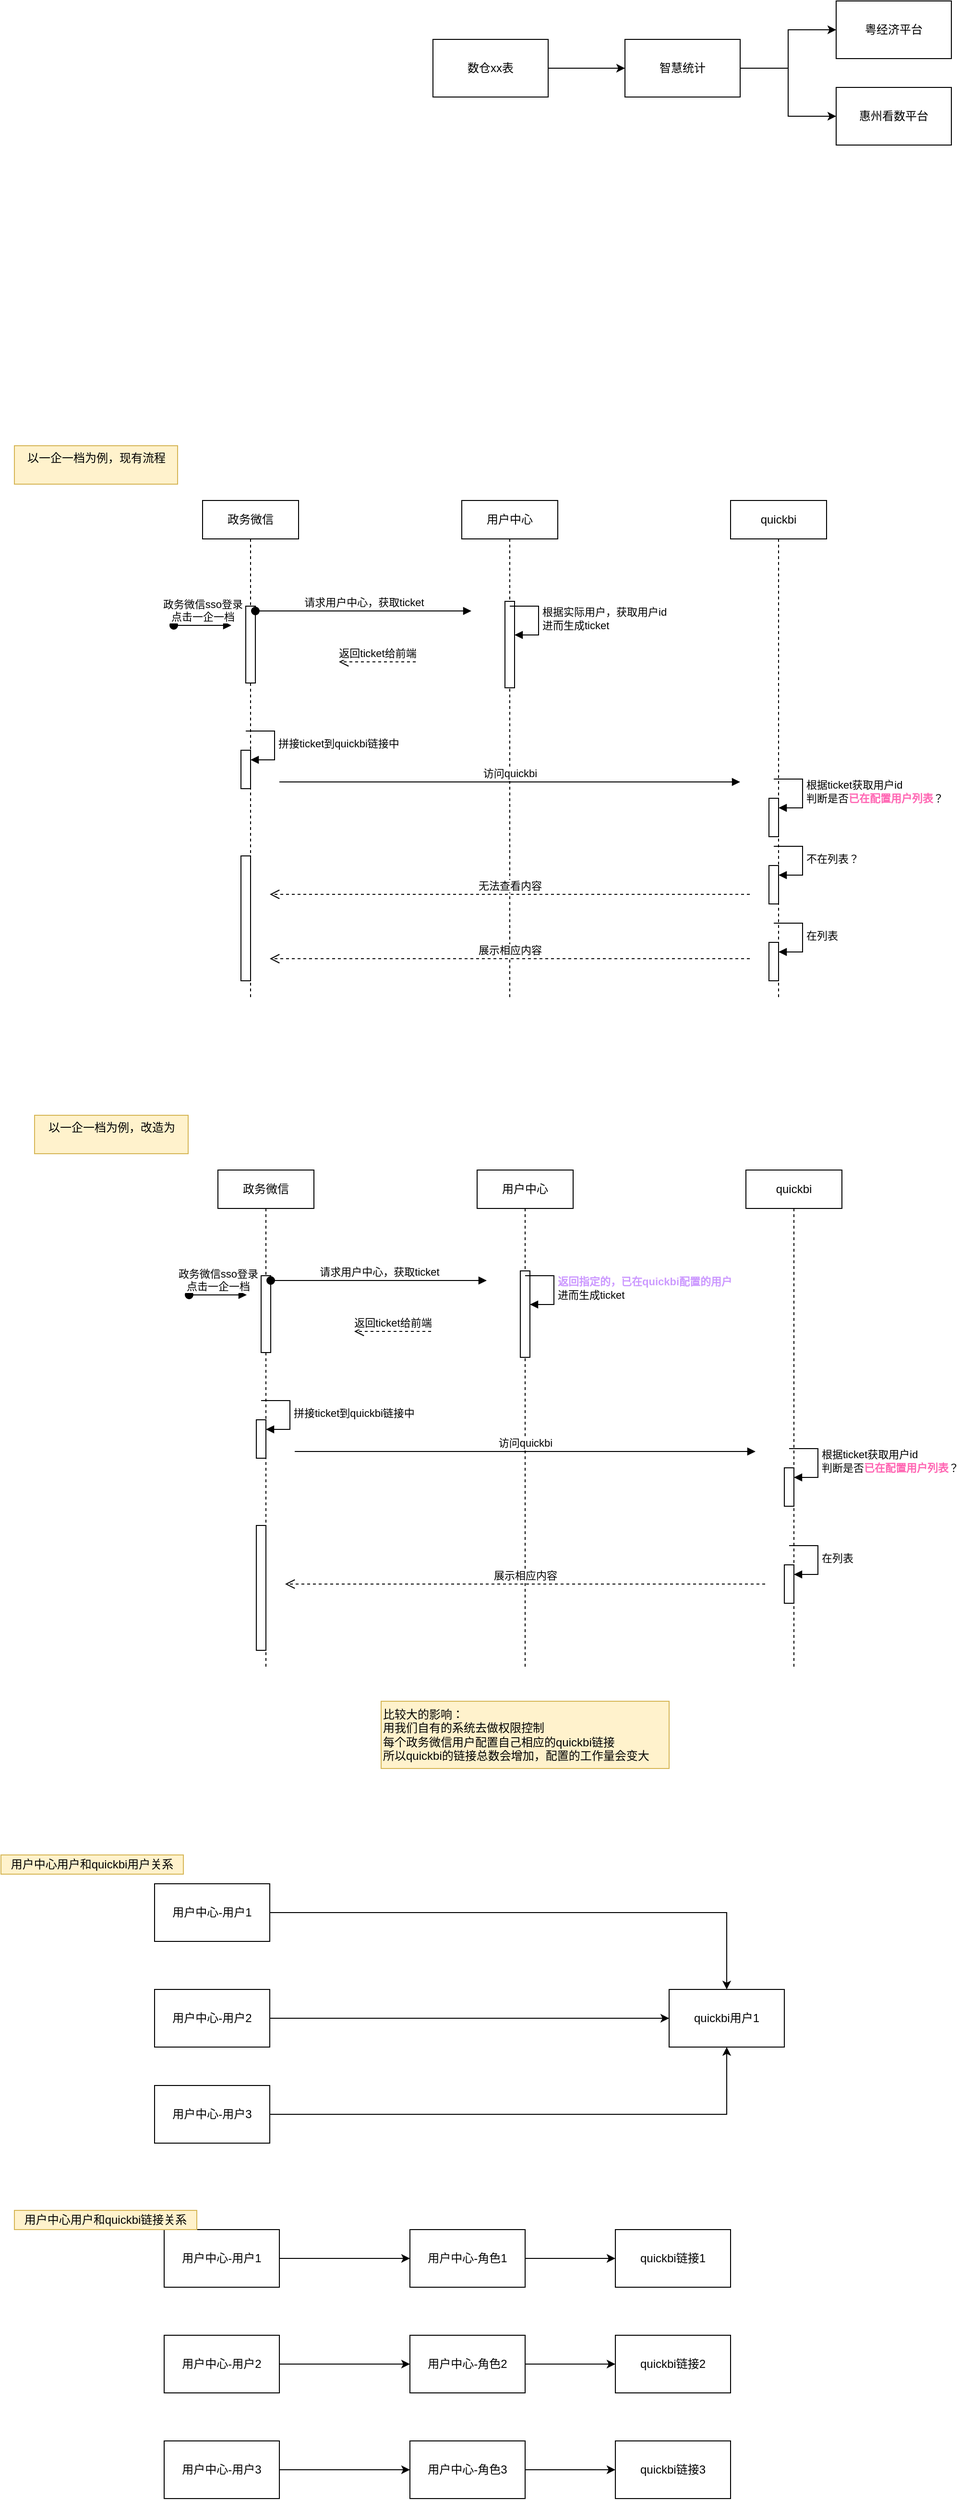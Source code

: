 <mxfile version="24.4.10" type="github">
  <diagram name="第 1 页" id="gvvmEpkAqWaoY7Daplwi">
    <mxGraphModel dx="2261" dy="746" grid="1" gridSize="10" guides="1" tooltips="1" connect="1" arrows="1" fold="1" page="1" pageScale="1" pageWidth="827" pageHeight="1169" math="0" shadow="0">
      <root>
        <mxCell id="0" />
        <mxCell id="1" parent="0" />
        <mxCell id="pmUXgFceK8fLvuXGr5E0-3" value="" style="edgeStyle=orthogonalEdgeStyle;rounded=0;orthogonalLoop=1;jettySize=auto;html=1;" parent="1" source="pmUXgFceK8fLvuXGr5E0-1" target="pmUXgFceK8fLvuXGr5E0-2" edge="1">
          <mxGeometry relative="1" as="geometry" />
        </mxCell>
        <mxCell id="pmUXgFceK8fLvuXGr5E0-1" value="数仓xx表" style="rounded=0;whiteSpace=wrap;html=1;" parent="1" vertex="1">
          <mxGeometry x="170" y="340" width="120" height="60" as="geometry" />
        </mxCell>
        <mxCell id="pmUXgFceK8fLvuXGr5E0-5" value="" style="edgeStyle=orthogonalEdgeStyle;rounded=0;orthogonalLoop=1;jettySize=auto;html=1;" parent="1" source="pmUXgFceK8fLvuXGr5E0-2" target="pmUXgFceK8fLvuXGr5E0-4" edge="1">
          <mxGeometry relative="1" as="geometry" />
        </mxCell>
        <mxCell id="pmUXgFceK8fLvuXGr5E0-7" style="edgeStyle=orthogonalEdgeStyle;rounded=0;orthogonalLoop=1;jettySize=auto;html=1;exitX=1;exitY=0.5;exitDx=0;exitDy=0;entryX=0;entryY=0.5;entryDx=0;entryDy=0;" parent="1" source="pmUXgFceK8fLvuXGr5E0-2" target="pmUXgFceK8fLvuXGr5E0-6" edge="1">
          <mxGeometry relative="1" as="geometry" />
        </mxCell>
        <mxCell id="pmUXgFceK8fLvuXGr5E0-2" value="智慧统计" style="whiteSpace=wrap;html=1;rounded=0;" parent="1" vertex="1">
          <mxGeometry x="370" y="340" width="120" height="60" as="geometry" />
        </mxCell>
        <mxCell id="pmUXgFceK8fLvuXGr5E0-4" value="粤经济平台" style="whiteSpace=wrap;html=1;rounded=0;" parent="1" vertex="1">
          <mxGeometry x="590" y="300" width="120" height="60" as="geometry" />
        </mxCell>
        <mxCell id="pmUXgFceK8fLvuXGr5E0-6" value="惠州看数平台" style="whiteSpace=wrap;html=1;rounded=0;" parent="1" vertex="1">
          <mxGeometry x="590" y="390" width="120" height="60" as="geometry" />
        </mxCell>
        <mxCell id="pmUXgFceK8fLvuXGr5E0-9" value="用户中心" style="shape=umlLifeline;perimeter=lifelinePerimeter;whiteSpace=wrap;html=1;container=1;dropTarget=0;collapsible=0;recursiveResize=0;outlineConnect=0;portConstraint=eastwest;newEdgeStyle={&quot;curved&quot;:0,&quot;rounded&quot;:0};" parent="1" vertex="1">
          <mxGeometry x="200" y="820" width="100" height="520" as="geometry" />
        </mxCell>
        <mxCell id="pmUXgFceK8fLvuXGr5E0-17" value="" style="html=1;points=[[0,0,0,0,5],[0,1,0,0,-5],[1,0,0,0,5],[1,1,0,0,-5]];perimeter=orthogonalPerimeter;outlineConnect=0;targetShapes=umlLifeline;portConstraint=eastwest;newEdgeStyle={&quot;curved&quot;:0,&quot;rounded&quot;:0};" parent="pmUXgFceK8fLvuXGr5E0-9" vertex="1">
          <mxGeometry x="45" y="105" width="10" height="90" as="geometry" />
        </mxCell>
        <mxCell id="pmUXgFceK8fLvuXGr5E0-18" value="根据实际用户，获取用户id&lt;div&gt;进而生成ticket&lt;/div&gt;" style="html=1;align=left;spacingLeft=2;endArrow=block;rounded=0;edgeStyle=orthogonalEdgeStyle;curved=0;rounded=0;" parent="pmUXgFceK8fLvuXGr5E0-9" target="pmUXgFceK8fLvuXGr5E0-17" edge="1">
          <mxGeometry relative="1" as="geometry">
            <mxPoint x="50" y="110" as="sourcePoint" />
            <Array as="points">
              <mxPoint x="80" y="140" />
            </Array>
          </mxGeometry>
        </mxCell>
        <mxCell id="pmUXgFceK8fLvuXGr5E0-10" value="quickbi" style="shape=umlLifeline;perimeter=lifelinePerimeter;whiteSpace=wrap;html=1;container=1;dropTarget=0;collapsible=0;recursiveResize=0;outlineConnect=0;portConstraint=eastwest;newEdgeStyle={&quot;curved&quot;:0,&quot;rounded&quot;:0};" parent="1" vertex="1">
          <mxGeometry x="480" y="820" width="100" height="520" as="geometry" />
        </mxCell>
        <mxCell id="pmUXgFceK8fLvuXGr5E0-27" value="" style="html=1;points=[[0,0,0,0,5],[0,1,0,0,-5],[1,0,0,0,5],[1,1,0,0,-5]];perimeter=orthogonalPerimeter;outlineConnect=0;targetShapes=umlLifeline;portConstraint=eastwest;newEdgeStyle={&quot;curved&quot;:0,&quot;rounded&quot;:0};" parent="pmUXgFceK8fLvuXGr5E0-10" vertex="1">
          <mxGeometry x="40" y="310" width="10" height="40" as="geometry" />
        </mxCell>
        <mxCell id="pmUXgFceK8fLvuXGr5E0-28" value="根据ticket获取用户id&lt;div&gt;判断是否&lt;b&gt;&lt;font color=&quot;#ff66b3&quot;&gt;已在配置用户列表&lt;/font&gt;&lt;/b&gt;？&lt;/div&gt;" style="html=1;align=left;spacingLeft=2;endArrow=block;rounded=0;edgeStyle=orthogonalEdgeStyle;curved=0;rounded=0;" parent="pmUXgFceK8fLvuXGr5E0-10" target="pmUXgFceK8fLvuXGr5E0-27" edge="1">
          <mxGeometry x="0.012" relative="1" as="geometry">
            <mxPoint x="45" y="290" as="sourcePoint" />
            <Array as="points">
              <mxPoint x="75" y="320" />
            </Array>
            <mxPoint as="offset" />
          </mxGeometry>
        </mxCell>
        <mxCell id="pmUXgFceK8fLvuXGr5E0-11" value="政务微信" style="shape=umlLifeline;perimeter=lifelinePerimeter;whiteSpace=wrap;html=1;container=1;dropTarget=0;collapsible=0;recursiveResize=0;outlineConnect=0;portConstraint=eastwest;newEdgeStyle={&quot;curved&quot;:0,&quot;rounded&quot;:0};" parent="1" vertex="1">
          <mxGeometry x="-70" y="820" width="100" height="520" as="geometry" />
        </mxCell>
        <mxCell id="pmUXgFceK8fLvuXGr5E0-13" value="" style="html=1;points=[[0,0,0,0,5],[0,1,0,0,-5],[1,0,0,0,5],[1,1,0,0,-5]];perimeter=orthogonalPerimeter;outlineConnect=0;targetShapes=umlLifeline;portConstraint=eastwest;newEdgeStyle={&quot;curved&quot;:0,&quot;rounded&quot;:0};" parent="pmUXgFceK8fLvuXGr5E0-11" vertex="1">
          <mxGeometry x="45" y="110" width="10" height="80" as="geometry" />
        </mxCell>
        <mxCell id="pmUXgFceK8fLvuXGr5E0-22" value="" style="html=1;points=[[0,0,0,0,5],[0,1,0,0,-5],[1,0,0,0,5],[1,1,0,0,-5]];perimeter=orthogonalPerimeter;outlineConnect=0;targetShapes=umlLifeline;portConstraint=eastwest;newEdgeStyle={&quot;curved&quot;:0,&quot;rounded&quot;:0};" parent="pmUXgFceK8fLvuXGr5E0-11" vertex="1">
          <mxGeometry x="40" y="260" width="10" height="40" as="geometry" />
        </mxCell>
        <mxCell id="pmUXgFceK8fLvuXGr5E0-23" value="拼接ticket到quickbi链接中" style="html=1;align=left;spacingLeft=2;endArrow=block;rounded=0;edgeStyle=orthogonalEdgeStyle;curved=0;rounded=0;" parent="pmUXgFceK8fLvuXGr5E0-11" target="pmUXgFceK8fLvuXGr5E0-22" edge="1">
          <mxGeometry relative="1" as="geometry">
            <mxPoint x="45" y="240" as="sourcePoint" />
            <Array as="points">
              <mxPoint x="75" y="270" />
            </Array>
          </mxGeometry>
        </mxCell>
        <mxCell id="pmUXgFceK8fLvuXGr5E0-12" value="以一企一档为例，现有流程&lt;div&gt;&lt;br&gt;&lt;/div&gt;" style="text;html=1;align=center;verticalAlign=middle;resizable=0;points=[];autosize=1;strokeColor=#d6b656;fillColor=#fff2cc;" parent="1" vertex="1">
          <mxGeometry x="-266" y="763" width="170" height="40" as="geometry" />
        </mxCell>
        <mxCell id="pmUXgFceK8fLvuXGr5E0-14" value="政务微信sso登录&lt;div&gt;点击一企一档&lt;/div&gt;" style="html=1;verticalAlign=bottom;startArrow=oval;startFill=1;endArrow=block;startSize=8;curved=0;rounded=0;" parent="1" edge="1">
          <mxGeometry width="60" relative="1" as="geometry">
            <mxPoint x="-100" y="950" as="sourcePoint" />
            <mxPoint x="-40" y="950" as="targetPoint" />
          </mxGeometry>
        </mxCell>
        <mxCell id="pmUXgFceK8fLvuXGr5E0-16" value="请求用户中心，获取ticket" style="html=1;verticalAlign=bottom;startArrow=oval;startFill=1;endArrow=block;startSize=8;curved=0;rounded=0;exitX=1;exitY=0;exitDx=0;exitDy=5;exitPerimeter=0;" parent="1" source="pmUXgFceK8fLvuXGr5E0-13" edge="1">
          <mxGeometry width="60" relative="1" as="geometry">
            <mxPoint x="80" y="940" as="sourcePoint" />
            <mxPoint x="210" y="935" as="targetPoint" />
          </mxGeometry>
        </mxCell>
        <mxCell id="pmUXgFceK8fLvuXGr5E0-19" value="返回ticket给前端" style="html=1;verticalAlign=bottom;endArrow=open;dashed=1;endSize=8;curved=0;rounded=0;" parent="1" edge="1">
          <mxGeometry relative="1" as="geometry">
            <mxPoint x="152" y="988" as="sourcePoint" />
            <mxPoint x="72" y="988" as="targetPoint" />
          </mxGeometry>
        </mxCell>
        <mxCell id="pmUXgFceK8fLvuXGr5E0-25" value="访问quickbi" style="html=1;verticalAlign=bottom;endArrow=block;curved=0;rounded=0;" parent="1" edge="1">
          <mxGeometry x="-0.001" width="80" relative="1" as="geometry">
            <mxPoint x="10" y="1113" as="sourcePoint" />
            <mxPoint x="490" y="1113" as="targetPoint" />
            <mxPoint as="offset" />
          </mxGeometry>
        </mxCell>
        <mxCell id="pmUXgFceK8fLvuXGr5E0-29" value="" style="html=1;points=[[0,0,0,0,5],[0,1,0,0,-5],[1,0,0,0,5],[1,1,0,0,-5]];perimeter=orthogonalPerimeter;outlineConnect=0;targetShapes=umlLifeline;portConstraint=eastwest;newEdgeStyle={&quot;curved&quot;:0,&quot;rounded&quot;:0};" parent="1" vertex="1">
          <mxGeometry x="520" y="1200" width="10" height="40" as="geometry" />
        </mxCell>
        <mxCell id="pmUXgFceK8fLvuXGr5E0-30" value="不在列表？" style="html=1;align=left;spacingLeft=2;endArrow=block;rounded=0;edgeStyle=orthogonalEdgeStyle;curved=0;rounded=0;" parent="1" target="pmUXgFceK8fLvuXGr5E0-29" edge="1">
          <mxGeometry relative="1" as="geometry">
            <mxPoint x="525" y="1180" as="sourcePoint" />
            <Array as="points">
              <mxPoint x="555" y="1210" />
            </Array>
          </mxGeometry>
        </mxCell>
        <mxCell id="pmUXgFceK8fLvuXGr5E0-31" value="无法查看内容" style="html=1;verticalAlign=bottom;endArrow=open;dashed=1;endSize=8;curved=0;rounded=0;" parent="1" edge="1">
          <mxGeometry relative="1" as="geometry">
            <mxPoint x="500" y="1230" as="sourcePoint" />
            <mxPoint y="1230" as="targetPoint" />
          </mxGeometry>
        </mxCell>
        <mxCell id="pmUXgFceK8fLvuXGr5E0-32" value="" style="html=1;points=[[0,0,0,0,5],[0,1,0,0,-5],[1,0,0,0,5],[1,1,0,0,-5]];perimeter=orthogonalPerimeter;outlineConnect=0;targetShapes=umlLifeline;portConstraint=eastwest;newEdgeStyle={&quot;curved&quot;:0,&quot;rounded&quot;:0};" parent="1" vertex="1">
          <mxGeometry x="-30" y="1190" width="10" height="130" as="geometry" />
        </mxCell>
        <mxCell id="pmUXgFceK8fLvuXGr5E0-33" value="" style="html=1;points=[[0,0,0,0,5],[0,1,0,0,-5],[1,0,0,0,5],[1,1,0,0,-5]];perimeter=orthogonalPerimeter;outlineConnect=0;targetShapes=umlLifeline;portConstraint=eastwest;newEdgeStyle={&quot;curved&quot;:0,&quot;rounded&quot;:0};" parent="1" vertex="1">
          <mxGeometry x="520" y="1280" width="10" height="40" as="geometry" />
        </mxCell>
        <mxCell id="pmUXgFceK8fLvuXGr5E0-34" value="在列表" style="html=1;align=left;spacingLeft=2;endArrow=block;rounded=0;edgeStyle=orthogonalEdgeStyle;curved=0;rounded=0;" parent="1" target="pmUXgFceK8fLvuXGr5E0-33" edge="1">
          <mxGeometry relative="1" as="geometry">
            <mxPoint x="525" y="1260" as="sourcePoint" />
            <Array as="points">
              <mxPoint x="555" y="1290" />
            </Array>
          </mxGeometry>
        </mxCell>
        <mxCell id="pmUXgFceK8fLvuXGr5E0-35" value="展示相应内容" style="html=1;verticalAlign=bottom;endArrow=open;dashed=1;endSize=8;curved=0;rounded=0;" parent="1" edge="1">
          <mxGeometry relative="1" as="geometry">
            <mxPoint x="500" y="1297" as="sourcePoint" />
            <mxPoint y="1297" as="targetPoint" />
          </mxGeometry>
        </mxCell>
        <mxCell id="pmUXgFceK8fLvuXGr5E0-36" value="用户中心" style="shape=umlLifeline;perimeter=lifelinePerimeter;whiteSpace=wrap;html=1;container=1;dropTarget=0;collapsible=0;recursiveResize=0;outlineConnect=0;portConstraint=eastwest;newEdgeStyle={&quot;curved&quot;:0,&quot;rounded&quot;:0};" parent="1" vertex="1">
          <mxGeometry x="216" y="1517" width="100" height="520" as="geometry" />
        </mxCell>
        <mxCell id="pmUXgFceK8fLvuXGr5E0-37" value="" style="html=1;points=[[0,0,0,0,5],[0,1,0,0,-5],[1,0,0,0,5],[1,1,0,0,-5]];perimeter=orthogonalPerimeter;outlineConnect=0;targetShapes=umlLifeline;portConstraint=eastwest;newEdgeStyle={&quot;curved&quot;:0,&quot;rounded&quot;:0};" parent="pmUXgFceK8fLvuXGr5E0-36" vertex="1">
          <mxGeometry x="45" y="105" width="10" height="90" as="geometry" />
        </mxCell>
        <mxCell id="pmUXgFceK8fLvuXGr5E0-38" value="&lt;div&gt;&lt;b&gt;&lt;font color=&quot;#cc99ff&quot;&gt;返回指定的，已在quickbi配置的用户&lt;/font&gt;&lt;/b&gt;&lt;/div&gt;&lt;div&gt;进而生成ticket&lt;/div&gt;" style="html=1;align=left;spacingLeft=2;endArrow=block;rounded=0;edgeStyle=orthogonalEdgeStyle;curved=0;rounded=0;" parent="pmUXgFceK8fLvuXGr5E0-36" target="pmUXgFceK8fLvuXGr5E0-37" edge="1">
          <mxGeometry x="0.012" relative="1" as="geometry">
            <mxPoint x="50" y="110" as="sourcePoint" />
            <Array as="points">
              <mxPoint x="80" y="140" />
            </Array>
            <mxPoint as="offset" />
          </mxGeometry>
        </mxCell>
        <mxCell id="pmUXgFceK8fLvuXGr5E0-39" value="quickbi" style="shape=umlLifeline;perimeter=lifelinePerimeter;whiteSpace=wrap;html=1;container=1;dropTarget=0;collapsible=0;recursiveResize=0;outlineConnect=0;portConstraint=eastwest;newEdgeStyle={&quot;curved&quot;:0,&quot;rounded&quot;:0};" parent="1" vertex="1">
          <mxGeometry x="496" y="1517" width="100" height="520" as="geometry" />
        </mxCell>
        <mxCell id="pmUXgFceK8fLvuXGr5E0-40" value="" style="html=1;points=[[0,0,0,0,5],[0,1,0,0,-5],[1,0,0,0,5],[1,1,0,0,-5]];perimeter=orthogonalPerimeter;outlineConnect=0;targetShapes=umlLifeline;portConstraint=eastwest;newEdgeStyle={&quot;curved&quot;:0,&quot;rounded&quot;:0};" parent="pmUXgFceK8fLvuXGr5E0-39" vertex="1">
          <mxGeometry x="40" y="310" width="10" height="40" as="geometry" />
        </mxCell>
        <mxCell id="pmUXgFceK8fLvuXGr5E0-41" value="根据ticket获取用户id&lt;div&gt;判断是否&lt;b&gt;&lt;font color=&quot;#ff66b3&quot;&gt;已在配置用户列表&lt;/font&gt;&lt;/b&gt;？&lt;/div&gt;" style="html=1;align=left;spacingLeft=2;endArrow=block;rounded=0;edgeStyle=orthogonalEdgeStyle;curved=0;rounded=0;" parent="pmUXgFceK8fLvuXGr5E0-39" target="pmUXgFceK8fLvuXGr5E0-40" edge="1">
          <mxGeometry x="0.012" relative="1" as="geometry">
            <mxPoint x="45" y="290" as="sourcePoint" />
            <Array as="points">
              <mxPoint x="75" y="320" />
            </Array>
            <mxPoint as="offset" />
          </mxGeometry>
        </mxCell>
        <mxCell id="pmUXgFceK8fLvuXGr5E0-42" value="政务微信" style="shape=umlLifeline;perimeter=lifelinePerimeter;whiteSpace=wrap;html=1;container=1;dropTarget=0;collapsible=0;recursiveResize=0;outlineConnect=0;portConstraint=eastwest;newEdgeStyle={&quot;curved&quot;:0,&quot;rounded&quot;:0};" parent="1" vertex="1">
          <mxGeometry x="-54" y="1517" width="100" height="520" as="geometry" />
        </mxCell>
        <mxCell id="pmUXgFceK8fLvuXGr5E0-43" value="" style="html=1;points=[[0,0,0,0,5],[0,1,0,0,-5],[1,0,0,0,5],[1,1,0,0,-5]];perimeter=orthogonalPerimeter;outlineConnect=0;targetShapes=umlLifeline;portConstraint=eastwest;newEdgeStyle={&quot;curved&quot;:0,&quot;rounded&quot;:0};" parent="pmUXgFceK8fLvuXGr5E0-42" vertex="1">
          <mxGeometry x="45" y="110" width="10" height="80" as="geometry" />
        </mxCell>
        <mxCell id="pmUXgFceK8fLvuXGr5E0-44" value="" style="html=1;points=[[0,0,0,0,5],[0,1,0,0,-5],[1,0,0,0,5],[1,1,0,0,-5]];perimeter=orthogonalPerimeter;outlineConnect=0;targetShapes=umlLifeline;portConstraint=eastwest;newEdgeStyle={&quot;curved&quot;:0,&quot;rounded&quot;:0};" parent="pmUXgFceK8fLvuXGr5E0-42" vertex="1">
          <mxGeometry x="40" y="260" width="10" height="40" as="geometry" />
        </mxCell>
        <mxCell id="pmUXgFceK8fLvuXGr5E0-45" value="拼接ticket到quickbi链接中" style="html=1;align=left;spacingLeft=2;endArrow=block;rounded=0;edgeStyle=orthogonalEdgeStyle;curved=0;rounded=0;" parent="pmUXgFceK8fLvuXGr5E0-42" target="pmUXgFceK8fLvuXGr5E0-44" edge="1">
          <mxGeometry relative="1" as="geometry">
            <mxPoint x="45" y="240" as="sourcePoint" />
            <Array as="points">
              <mxPoint x="75" y="270" />
            </Array>
          </mxGeometry>
        </mxCell>
        <mxCell id="pmUXgFceK8fLvuXGr5E0-46" value="以一企一档为例，改造为&lt;div&gt;&lt;br&gt;&lt;/div&gt;" style="text;html=1;align=center;verticalAlign=middle;resizable=0;points=[];autosize=1;strokeColor=#d6b656;fillColor=#fff2cc;" parent="1" vertex="1">
          <mxGeometry x="-245" y="1460" width="160" height="40" as="geometry" />
        </mxCell>
        <mxCell id="pmUXgFceK8fLvuXGr5E0-47" value="政务微信sso登录&lt;div&gt;点击一企一档&lt;/div&gt;" style="html=1;verticalAlign=bottom;startArrow=oval;startFill=1;endArrow=block;startSize=8;curved=0;rounded=0;" parent="1" edge="1">
          <mxGeometry width="60" relative="1" as="geometry">
            <mxPoint x="-84" y="1647" as="sourcePoint" />
            <mxPoint x="-24" y="1647" as="targetPoint" />
          </mxGeometry>
        </mxCell>
        <mxCell id="pmUXgFceK8fLvuXGr5E0-48" value="请求用户中心，获取ticket" style="html=1;verticalAlign=bottom;startArrow=oval;startFill=1;endArrow=block;startSize=8;curved=0;rounded=0;exitX=1;exitY=0;exitDx=0;exitDy=5;exitPerimeter=0;" parent="1" source="pmUXgFceK8fLvuXGr5E0-43" edge="1">
          <mxGeometry width="60" relative="1" as="geometry">
            <mxPoint x="96" y="1637" as="sourcePoint" />
            <mxPoint x="226" y="1632" as="targetPoint" />
          </mxGeometry>
        </mxCell>
        <mxCell id="pmUXgFceK8fLvuXGr5E0-49" value="返回ticket给前端" style="html=1;verticalAlign=bottom;endArrow=open;dashed=1;endSize=8;curved=0;rounded=0;" parent="1" edge="1">
          <mxGeometry relative="1" as="geometry">
            <mxPoint x="168" y="1685" as="sourcePoint" />
            <mxPoint x="88" y="1685" as="targetPoint" />
          </mxGeometry>
        </mxCell>
        <mxCell id="pmUXgFceK8fLvuXGr5E0-50" value="访问quickbi" style="html=1;verticalAlign=bottom;endArrow=block;curved=0;rounded=0;" parent="1" edge="1">
          <mxGeometry x="-0.001" width="80" relative="1" as="geometry">
            <mxPoint x="26" y="1810" as="sourcePoint" />
            <mxPoint x="506" y="1810" as="targetPoint" />
            <mxPoint as="offset" />
          </mxGeometry>
        </mxCell>
        <mxCell id="pmUXgFceK8fLvuXGr5E0-54" value="" style="html=1;points=[[0,0,0,0,5],[0,1,0,0,-5],[1,0,0,0,5],[1,1,0,0,-5]];perimeter=orthogonalPerimeter;outlineConnect=0;targetShapes=umlLifeline;portConstraint=eastwest;newEdgeStyle={&quot;curved&quot;:0,&quot;rounded&quot;:0};" parent="1" vertex="1">
          <mxGeometry x="-14" y="1887" width="10" height="130" as="geometry" />
        </mxCell>
        <mxCell id="pmUXgFceK8fLvuXGr5E0-55" value="" style="html=1;points=[[0,0,0,0,5],[0,1,0,0,-5],[1,0,0,0,5],[1,1,0,0,-5]];perimeter=orthogonalPerimeter;outlineConnect=0;targetShapes=umlLifeline;portConstraint=eastwest;newEdgeStyle={&quot;curved&quot;:0,&quot;rounded&quot;:0};" parent="1" vertex="1">
          <mxGeometry x="536" y="1928" width="10" height="40" as="geometry" />
        </mxCell>
        <mxCell id="pmUXgFceK8fLvuXGr5E0-56" value="在列表" style="html=1;align=left;spacingLeft=2;endArrow=block;rounded=0;edgeStyle=orthogonalEdgeStyle;curved=0;rounded=0;" parent="1" target="pmUXgFceK8fLvuXGr5E0-55" edge="1">
          <mxGeometry relative="1" as="geometry">
            <mxPoint x="541" y="1908" as="sourcePoint" />
            <Array as="points">
              <mxPoint x="571" y="1938" />
            </Array>
          </mxGeometry>
        </mxCell>
        <mxCell id="pmUXgFceK8fLvuXGr5E0-57" value="展示相应内容" style="html=1;verticalAlign=bottom;endArrow=open;dashed=1;endSize=8;curved=0;rounded=0;" parent="1" edge="1">
          <mxGeometry relative="1" as="geometry">
            <mxPoint x="516" y="1948" as="sourcePoint" />
            <mxPoint x="16" y="1948" as="targetPoint" />
          </mxGeometry>
        </mxCell>
        <mxCell id="PeqmA5MVkY0Wv3IIqCLQ-1" value="比较大的影响：&lt;div&gt;用我们自有的系统去做权限控制&lt;div&gt;每个政务微信用户配置自己相应的quickbi链接&lt;/div&gt;&lt;div&gt;所以quickbi的链接总数会增加，配置的工作量会变大&lt;/div&gt;&lt;/div&gt;" style="text;html=1;align=left;verticalAlign=middle;resizable=0;points=[];autosize=1;strokeColor=#d6b656;fillColor=#fff2cc;" vertex="1" parent="1">
          <mxGeometry x="116" y="2070" width="300" height="70" as="geometry" />
        </mxCell>
        <mxCell id="PeqmA5MVkY0Wv3IIqCLQ-7" style="edgeStyle=orthogonalEdgeStyle;rounded=0;orthogonalLoop=1;jettySize=auto;html=1;exitX=1;exitY=0.5;exitDx=0;exitDy=0;entryX=0.5;entryY=0;entryDx=0;entryDy=0;" edge="1" parent="1" source="PeqmA5MVkY0Wv3IIqCLQ-2" target="PeqmA5MVkY0Wv3IIqCLQ-6">
          <mxGeometry relative="1" as="geometry" />
        </mxCell>
        <mxCell id="PeqmA5MVkY0Wv3IIqCLQ-2" value="用户中心-用户1" style="rounded=0;whiteSpace=wrap;html=1;" vertex="1" parent="1">
          <mxGeometry x="-120" y="2260" width="120" height="60" as="geometry" />
        </mxCell>
        <mxCell id="PeqmA5MVkY0Wv3IIqCLQ-9" style="edgeStyle=orthogonalEdgeStyle;rounded=0;orthogonalLoop=1;jettySize=auto;html=1;exitX=1;exitY=0.5;exitDx=0;exitDy=0;entryX=0.5;entryY=1;entryDx=0;entryDy=0;" edge="1" parent="1" source="PeqmA5MVkY0Wv3IIqCLQ-3" target="PeqmA5MVkY0Wv3IIqCLQ-6">
          <mxGeometry relative="1" as="geometry" />
        </mxCell>
        <mxCell id="PeqmA5MVkY0Wv3IIqCLQ-3" value="用户中心-用户3" style="rounded=0;whiteSpace=wrap;html=1;" vertex="1" parent="1">
          <mxGeometry x="-120" y="2470" width="120" height="60" as="geometry" />
        </mxCell>
        <mxCell id="PeqmA5MVkY0Wv3IIqCLQ-8" style="edgeStyle=orthogonalEdgeStyle;rounded=0;orthogonalLoop=1;jettySize=auto;html=1;exitX=1;exitY=0.5;exitDx=0;exitDy=0;entryX=0;entryY=0.5;entryDx=0;entryDy=0;" edge="1" parent="1" source="PeqmA5MVkY0Wv3IIqCLQ-4" target="PeqmA5MVkY0Wv3IIqCLQ-6">
          <mxGeometry relative="1" as="geometry" />
        </mxCell>
        <mxCell id="PeqmA5MVkY0Wv3IIqCLQ-4" value="用户中心-用户2" style="rounded=0;whiteSpace=wrap;html=1;" vertex="1" parent="1">
          <mxGeometry x="-120" y="2370" width="120" height="60" as="geometry" />
        </mxCell>
        <mxCell id="PeqmA5MVkY0Wv3IIqCLQ-6" value="quickbi用户1" style="rounded=0;whiteSpace=wrap;html=1;" vertex="1" parent="1">
          <mxGeometry x="416" y="2370" width="120" height="60" as="geometry" />
        </mxCell>
        <mxCell id="PeqmA5MVkY0Wv3IIqCLQ-33" style="edgeStyle=orthogonalEdgeStyle;rounded=0;orthogonalLoop=1;jettySize=auto;html=1;exitX=1;exitY=0.5;exitDx=0;exitDy=0;entryX=0;entryY=0.5;entryDx=0;entryDy=0;" edge="1" parent="1" source="PeqmA5MVkY0Wv3IIqCLQ-13" target="PeqmA5MVkY0Wv3IIqCLQ-24">
          <mxGeometry relative="1" as="geometry" />
        </mxCell>
        <mxCell id="PeqmA5MVkY0Wv3IIqCLQ-13" value="用户中心-用户1" style="rounded=0;whiteSpace=wrap;html=1;" vertex="1" parent="1">
          <mxGeometry x="-110" y="2620" width="120" height="60" as="geometry" />
        </mxCell>
        <mxCell id="PeqmA5MVkY0Wv3IIqCLQ-35" style="edgeStyle=orthogonalEdgeStyle;rounded=0;orthogonalLoop=1;jettySize=auto;html=1;exitX=1;exitY=0.5;exitDx=0;exitDy=0;entryX=0;entryY=0.5;entryDx=0;entryDy=0;" edge="1" parent="1" source="PeqmA5MVkY0Wv3IIqCLQ-14" target="PeqmA5MVkY0Wv3IIqCLQ-30">
          <mxGeometry relative="1" as="geometry" />
        </mxCell>
        <mxCell id="PeqmA5MVkY0Wv3IIqCLQ-14" value="用户中心-用户3" style="rounded=0;whiteSpace=wrap;html=1;" vertex="1" parent="1">
          <mxGeometry x="-110" y="2840" width="120" height="60" as="geometry" />
        </mxCell>
        <mxCell id="PeqmA5MVkY0Wv3IIqCLQ-34" style="edgeStyle=orthogonalEdgeStyle;rounded=0;orthogonalLoop=1;jettySize=auto;html=1;exitX=1;exitY=0.5;exitDx=0;exitDy=0;entryX=0;entryY=0.5;entryDx=0;entryDy=0;" edge="1" parent="1" source="PeqmA5MVkY0Wv3IIqCLQ-15" target="PeqmA5MVkY0Wv3IIqCLQ-27">
          <mxGeometry relative="1" as="geometry" />
        </mxCell>
        <mxCell id="PeqmA5MVkY0Wv3IIqCLQ-15" value="用户中心-用户2" style="rounded=0;whiteSpace=wrap;html=1;" vertex="1" parent="1">
          <mxGeometry x="-110" y="2730" width="120" height="60" as="geometry" />
        </mxCell>
        <mxCell id="PeqmA5MVkY0Wv3IIqCLQ-36" style="edgeStyle=orthogonalEdgeStyle;rounded=0;orthogonalLoop=1;jettySize=auto;html=1;exitX=1;exitY=0.5;exitDx=0;exitDy=0;entryX=0;entryY=0.5;entryDx=0;entryDy=0;" edge="1" parent="1" source="PeqmA5MVkY0Wv3IIqCLQ-24" target="PeqmA5MVkY0Wv3IIqCLQ-25">
          <mxGeometry relative="1" as="geometry" />
        </mxCell>
        <mxCell id="PeqmA5MVkY0Wv3IIqCLQ-24" value="用户中心-角色1" style="rounded=0;whiteSpace=wrap;html=1;" vertex="1" parent="1">
          <mxGeometry x="146" y="2620" width="120" height="60" as="geometry" />
        </mxCell>
        <mxCell id="PeqmA5MVkY0Wv3IIqCLQ-25" value="quickbi链接1" style="whiteSpace=wrap;html=1;rounded=0;" vertex="1" parent="1">
          <mxGeometry x="360" y="2620" width="120" height="60" as="geometry" />
        </mxCell>
        <mxCell id="PeqmA5MVkY0Wv3IIqCLQ-32" style="edgeStyle=orthogonalEdgeStyle;rounded=0;orthogonalLoop=1;jettySize=auto;html=1;exitX=1;exitY=0.5;exitDx=0;exitDy=0;entryX=0;entryY=0.5;entryDx=0;entryDy=0;" edge="1" parent="1" source="PeqmA5MVkY0Wv3IIqCLQ-27" target="PeqmA5MVkY0Wv3IIqCLQ-28">
          <mxGeometry relative="1" as="geometry" />
        </mxCell>
        <mxCell id="PeqmA5MVkY0Wv3IIqCLQ-27" value="用户中心-角色2" style="rounded=0;whiteSpace=wrap;html=1;" vertex="1" parent="1">
          <mxGeometry x="146" y="2730" width="120" height="60" as="geometry" />
        </mxCell>
        <mxCell id="PeqmA5MVkY0Wv3IIqCLQ-28" value="quickbi链接2" style="whiteSpace=wrap;html=1;rounded=0;" vertex="1" parent="1">
          <mxGeometry x="360" y="2730" width="120" height="60" as="geometry" />
        </mxCell>
        <mxCell id="PeqmA5MVkY0Wv3IIqCLQ-29" value="" style="edgeStyle=orthogonalEdgeStyle;rounded=0;orthogonalLoop=1;jettySize=auto;html=1;" edge="1" parent="1" source="PeqmA5MVkY0Wv3IIqCLQ-30" target="PeqmA5MVkY0Wv3IIqCLQ-31">
          <mxGeometry relative="1" as="geometry" />
        </mxCell>
        <mxCell id="PeqmA5MVkY0Wv3IIqCLQ-30" value="用户中心-角色3" style="rounded=0;whiteSpace=wrap;html=1;" vertex="1" parent="1">
          <mxGeometry x="146" y="2840" width="120" height="60" as="geometry" />
        </mxCell>
        <mxCell id="PeqmA5MVkY0Wv3IIqCLQ-31" value="quickbi链接3" style="whiteSpace=wrap;html=1;rounded=0;" vertex="1" parent="1">
          <mxGeometry x="360" y="2840" width="120" height="60" as="geometry" />
        </mxCell>
        <mxCell id="PeqmA5MVkY0Wv3IIqCLQ-37" value="用户中心用户和quickbi用户关系" style="text;html=1;align=center;verticalAlign=middle;whiteSpace=wrap;rounded=0;fillColor=#fff2cc;strokeColor=#d6b656;" vertex="1" parent="1">
          <mxGeometry x="-280" y="2230" width="190" height="20" as="geometry" />
        </mxCell>
        <mxCell id="PeqmA5MVkY0Wv3IIqCLQ-38" value="用户中心用户和quickbi链接关系" style="text;html=1;align=center;verticalAlign=middle;whiteSpace=wrap;rounded=0;fillColor=#fff2cc;strokeColor=#d6b656;" vertex="1" parent="1">
          <mxGeometry x="-266" y="2600" width="190" height="20" as="geometry" />
        </mxCell>
      </root>
    </mxGraphModel>
  </diagram>
</mxfile>
